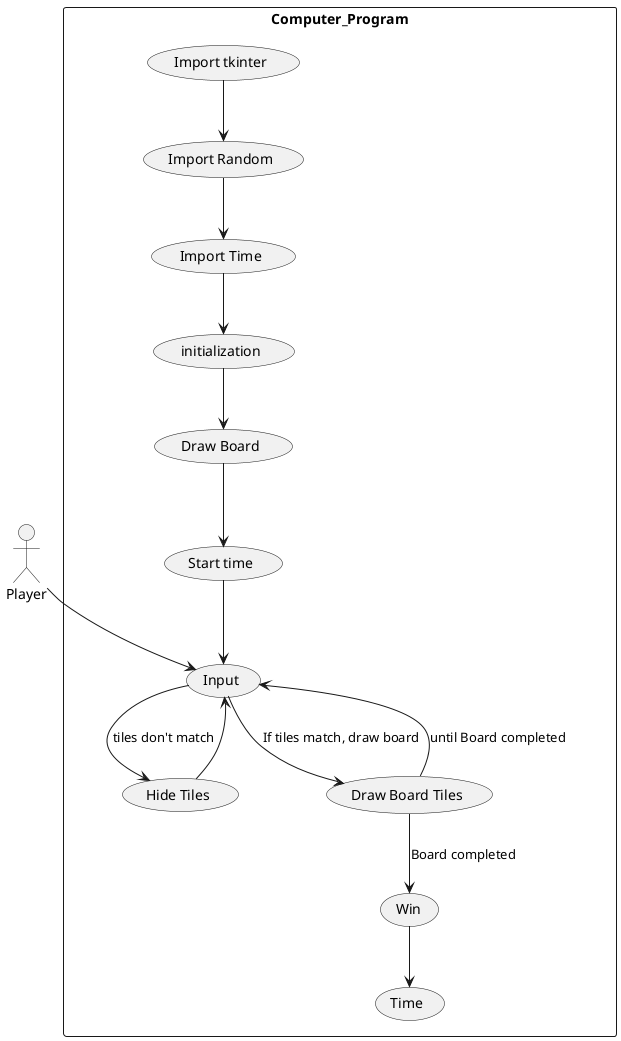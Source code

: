 @startuml

skinparam packageStyle rectangle
Actor Player
rectangle Computer_Program{
(Import tkinter) -->(Import Random)
(Import Random)-->(Import Time)
(Import Time)-->(initialization)
(initialization)-->(Draw Board)
(Draw Board)-->(Start time)
(Player)-->(Input)
(Start time)-->(Input)
(Input)-->(Hide Tiles):tiles don't match
(Input)-->(Draw Board Tiles):If tiles match, draw board
(Hide Tiles)-->(Input)
(Draw Board Tiles)-->(Win):Board completed
(Draw Board Tiles)-->(Input):until Board completed
(Win)-->(Time)


@enduml